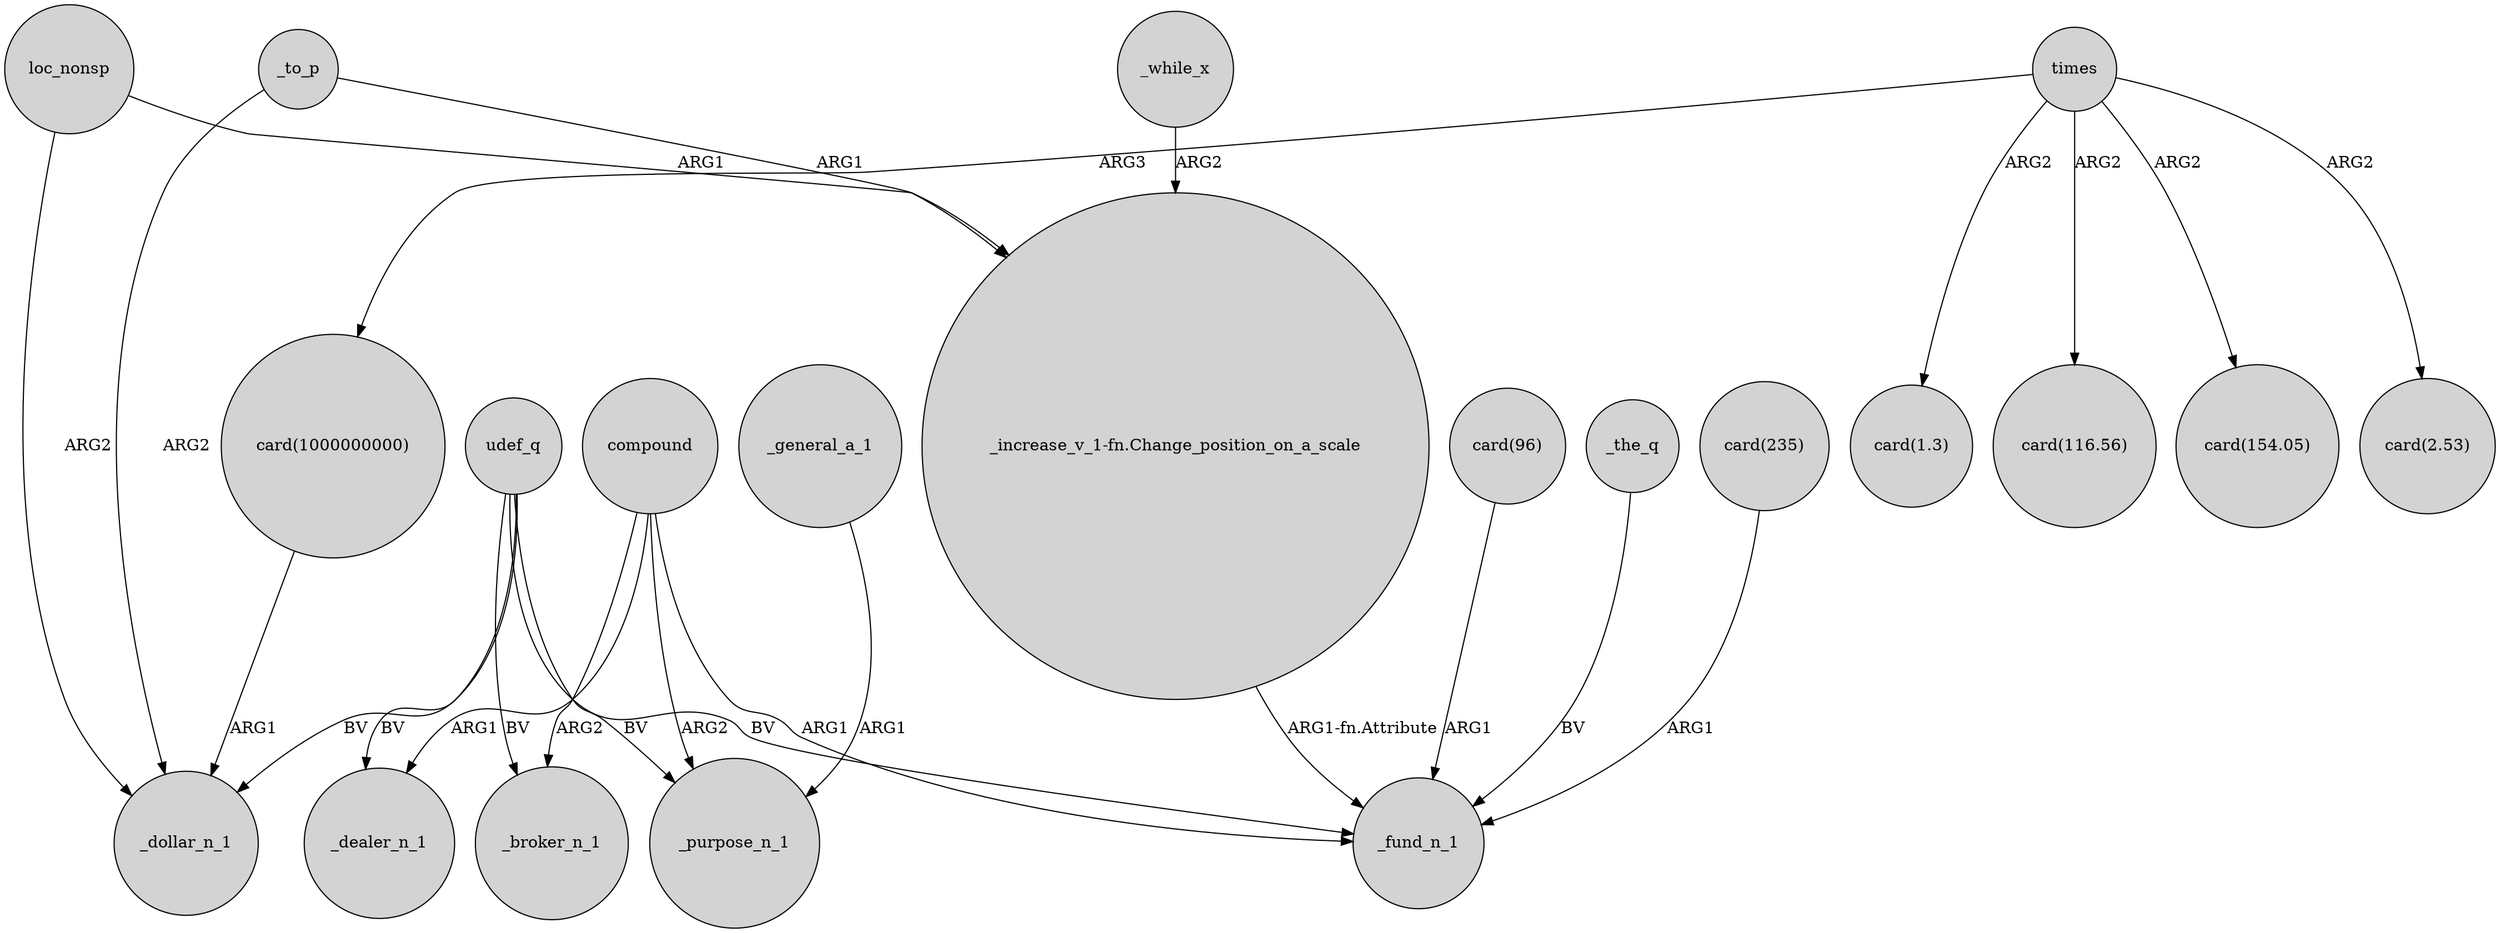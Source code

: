 digraph {
	node [shape=circle style=filled]
	"card(1000000000)" -> _dollar_n_1 [label=ARG1]
	times -> "card(1.3)" [label=ARG2]
	udef_q -> _broker_n_1 [label=BV]
	_the_q -> _fund_n_1 [label=BV]
	loc_nonsp -> _dollar_n_1 [label=ARG2]
	times -> "card(116.56)" [label=ARG2]
	udef_q -> _fund_n_1 [label=BV]
	times -> "card(154.05)" [label=ARG2]
	_general_a_1 -> _purpose_n_1 [label=ARG1]
	compound -> _dealer_n_1 [label=ARG1]
	times -> "card(2.53)" [label=ARG2]
	"card(235)" -> _fund_n_1 [label=ARG1]
	_to_p -> "_increase_v_1-fn.Change_position_on_a_scale" [label=ARG1]
	"card(96)" -> _fund_n_1 [label=ARG1]
	_to_p -> _dollar_n_1 [label=ARG2]
	times -> "card(1000000000)" [label=ARG3]
	udef_q -> _purpose_n_1 [label=BV]
	_while_x -> "_increase_v_1-fn.Change_position_on_a_scale" [label=ARG2]
	compound -> _purpose_n_1 [label=ARG2]
	udef_q -> _dollar_n_1 [label=BV]
	"_increase_v_1-fn.Change_position_on_a_scale" -> _fund_n_1 [label="ARG1-fn.Attribute"]
	udef_q -> _dealer_n_1 [label=BV]
	loc_nonsp -> "_increase_v_1-fn.Change_position_on_a_scale" [label=ARG1]
	compound -> _fund_n_1 [label=ARG1]
	compound -> _broker_n_1 [label=ARG2]
}
